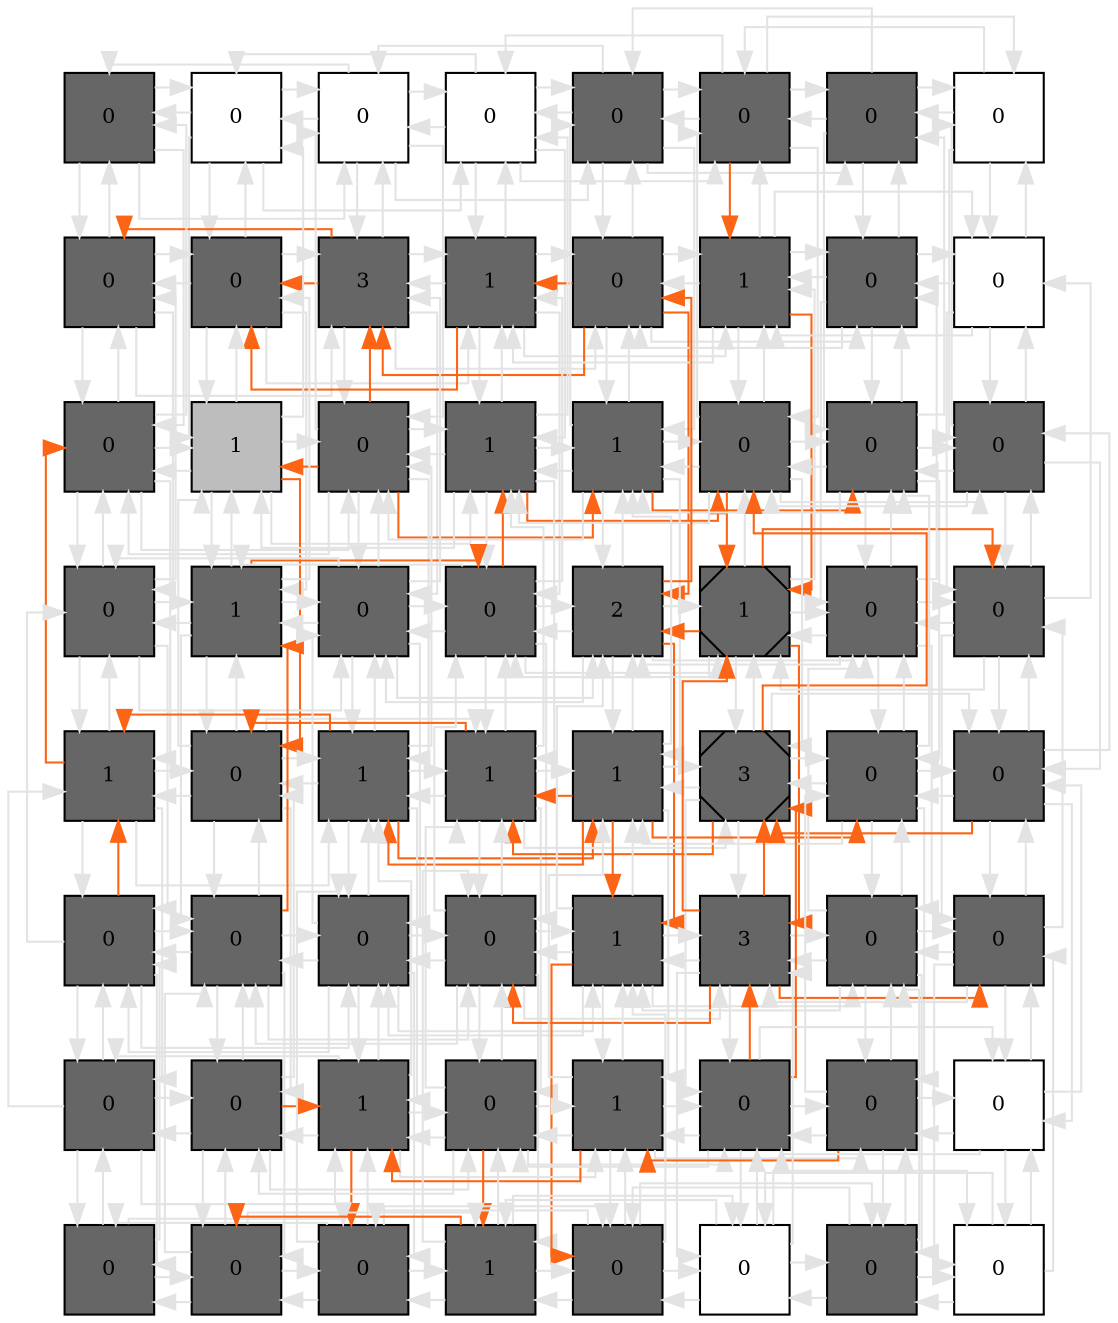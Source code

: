 digraph layout  {
rankdir=TB;
splines=ortho;
node [fixedsize=false, style=filled, width="0.6"];
edge [constraint=false];
0 [fillcolor="#666666", fontsize=10, label=0, shape=square, tooltip="name:  Growth_Arrest ,\nin_degree: 4,\nout_degree: 4"];
1 [fillcolor="#FFFFFF", fontsize=10, label=0, shape=square, tooltip="name: None,\nin_degree: 5,\nout_degree: 5"];
2 [fillcolor="#FFFFFF", fontsize=10, label=0, shape=square, tooltip="name: None,\nin_degree: 6,\nout_degree: 6"];
3 [fillcolor="#FFFFFF", fontsize=10, label=0, shape=square, tooltip="name: None,\nin_degree: 6,\nout_degree: 6"];
4 [fillcolor="#666666", fontsize=10, label=0, shape=square, tooltip="name:  ATM ,\nin_degree: 6,\nout_degree: 6"];
5 [fillcolor="#666666", fontsize=10, label=0, shape=square, tooltip="name:  TAOK ,\nin_degree: 6,\nout_degree: 6"];
6 [fillcolor="#666666", fontsize=10, label=0, shape=square, tooltip="name:  DNA_damage ,\nin_degree: 5,\nout_degree: 5"];
7 [fillcolor="#FFFFFF", fontsize=10, label=0, shape=square, tooltip="name: None,\nin_degree: 4,\nout_degree: 4"];
8 [fillcolor="#666666", fontsize=10, label=0, shape=square, tooltip="name:  p21 ,\nin_degree: 5,\nout_degree: 5"];
9 [fillcolor="#666666", fontsize=10, label=0, shape=square, tooltip="name:  MDM2 ,\nin_degree: 6,\nout_degree: 6"];
10 [fillcolor="#666666", fontsize=10, label=3, shape=square, tooltip="name:  PTEN ,\nin_degree: 7,\nout_degree: 7"];
11 [fillcolor="#666666", fontsize=10, label=1, shape=square, tooltip="name:  notMDM2 ,\nin_degree: 7,\nout_degree: 7"];
12 [fillcolor="#666666", fontsize=10, label=0, shape=square, tooltip="name:  p53 ,\nin_degree: 7,\nout_degree: 7"];
13 [fillcolor="#666666", fontsize=10, label=1, shape=square, tooltip="name:  notDUSP1 ,\nin_degree: 7,\nout_degree: 7"];
14 [fillcolor="#666666", fontsize=10, label=0, shape=square, tooltip="name:  DUSP1 ,\nin_degree: 6,\nout_degree: 6"];
15 [fillcolor="#FFFFFF", fontsize=10, label=0, shape=square, tooltip="name: None,\nin_degree: 5,\nout_degree: 5"];
16 [fillcolor="#666666", fontsize=10, label=0, shape=square, tooltip="name:  PDK1 ,\nin_degree: 6,\nout_degree: 6"];
17 [fillcolor="#bdbdbd", fontsize=10, label=1, shape=square, tooltip="name: None,\nin_degree: 7,\nout_degree: 7"];
18 [fillcolor="#666666", fontsize=10, label=0, shape=square, tooltip="name:  AKT ,\nin_degree: 8,\nout_degree: 8"];
19 [fillcolor="#666666", fontsize=10, label=1, shape=square, tooltip="name:  FOXO3 ,\nin_degree: 8,\nout_degree: 8"];
20 [fillcolor="#666666", fontsize=10, label=1, shape=square, tooltip="name:  Apoptosis ,\nin_degree: 8,\nout_degree: 8"];
21 [fillcolor="#666666", fontsize=10, label=0, shape=square, tooltip="name:  JNK ,\nin_degree: 8,\nout_degree: 8"];
22 [fillcolor="#666666", fontsize=10, label=0, shape=square, tooltip="name:  BCL2 ,\nin_degree: 7,\nout_degree: 7"];
23 [fillcolor="#666666", fontsize=10, label=0, shape=square, tooltip="name:  JUN ,\nin_degree: 6,\nout_degree: 6"];
24 [fillcolor="#666666", fontsize=10, label=0, shape=square, tooltip="name:  Proliferation ,\nin_degree: 6,\nout_degree: 6"];
25 [fillcolor="#666666", fontsize=10, label=1, shape=square, tooltip="name:  p14 ,\nin_degree: 7,\nout_degree: 7"];
26 [fillcolor="#666666", fontsize=10, label=0, shape=square, tooltip="name:  MYC ,\nin_degree: 8,\nout_degree: 8"];
27 [fillcolor="#666666", fontsize=10, label=0, shape=square, tooltip="name:  MAP3K1_3 ,\nin_degree: 8,\nout_degree: 8"];
28 [fillcolor="#666666", fontsize=10, label=2, shape=square, tooltip="name:  MSK ,\nin_degree: 8,\nout_degree: 8"];
29 [fillcolor="#666666", fontsize=10, label=1, shape=Msquare, tooltip="name:  p38 ,\nin_degree: 8,\nout_degree: 8"];
30 [fillcolor="#666666", fontsize=10, label=0, shape=square, tooltip="name:  CREB ,\nin_degree: 7,\nout_degree: 7"];
31 [fillcolor="#666666", fontsize=10, label=0, shape=square, tooltip="name:  ATF2 ,\nin_degree: 6,\nout_degree: 6"];
32 [fillcolor="#666666", fontsize=10, label=1, shape=square, tooltip="name:  p70 ,\nin_degree: 6,\nout_degree: 6"];
33 [fillcolor="#666666", fontsize=10, label=0, shape=square, tooltip="name:  RAF ,\nin_degree: 7,\nout_degree: 7"];
34 [fillcolor="#666666", fontsize=10, label=1, shape=square, tooltip="name:  RSK ,\nin_degree: 8,\nout_degree: 8"];
35 [fillcolor="#666666", fontsize=10, label=1, shape=square, tooltip="name:  MEK1_2 ,\nin_degree: 8,\nout_degree: 8"];
36 [fillcolor="#666666", fontsize=10, label=1, shape=square, tooltip="name:  ERK ,\nin_degree: 8,\nout_degree: 8"];
37 [fillcolor="#666666", fontsize=10, label=3, shape=Msquare, tooltip="name:  ELK1 ,\nin_degree: 8,\nout_degree: 8"];
38 [fillcolor="#666666", fontsize=10, label=0, shape=square, tooltip="name:  FOS ,\nin_degree: 7,\nout_degree: 7"];
39 [fillcolor="#666666", fontsize=10, label=0, shape=square, tooltip="name:  AP1 ,\nin_degree: 6,\nout_degree: 6"];
40 [fillcolor="#666666", fontsize=10, label=0, shape=square, tooltip="name:  PI3K ,\nin_degree: 6,\nout_degree: 6"];
41 [fillcolor="#666666", fontsize=10, label=0, shape=square, tooltip="name:  RAS ,\nin_degree: 7,\nout_degree: 7"];
42 [fillcolor="#666666", fontsize=10, label=0, shape=square, tooltip="name:  SOS ,\nin_degree: 8,\nout_degree: 8"];
43 [fillcolor="#666666", fontsize=10, label=0, shape=square, tooltip="name:  PPP2CA ,\nin_degree: 8,\nout_degree: 8"];
44 [fillcolor="#666666", fontsize=10, label=1, shape=square, tooltip="name:  GADD45 ,\nin_degree: 8,\nout_degree: 8"];
45 [fillcolor="#666666", fontsize=10, label=3, shape=square, tooltip="name:  MTK1 ,\nin_degree: 8,\nout_degree: 8"];
46 [fillcolor="#666666", fontsize=10, label=0, shape=square, tooltip="name:  SMAD ,\nin_degree: 7,\nout_degree: 7"];
47 [fillcolor="#666666", fontsize=10, label=0, shape=square, tooltip="name:  MAX ,\nin_degree: 6,\nout_degree: 6"];
48 [fillcolor="#666666", fontsize=10, label=0, shape=square, tooltip="name:  GAB1 ,\nin_degree: 5,\nout_degree: 5"];
49 [fillcolor="#666666", fontsize=10, label=0, shape=square, tooltip="name:  PKC ,\nin_degree: 6,\nout_degree: 6"];
50 [fillcolor="#666666", fontsize=10, label=1, shape=square, tooltip="name:  GRB2 ,\nin_degree: 7,\nout_degree: 7"];
51 [fillcolor="#666666", fontsize=10, label=0, shape=square, tooltip="name:  FGFR3 ,\nin_degree: 7,\nout_degree: 7"];
52 [fillcolor="#666666", fontsize=10, label=1, shape=square, tooltip="name:  FRS2 ,\nin_degree: 7,\nout_degree: 7"];
53 [fillcolor="#666666", fontsize=10, label=0, shape=square, tooltip="name:  TAK1 ,\nin_degree: 7,\nout_degree: 7"];
54 [fillcolor="#666666", fontsize=10, label=0, shape=square, tooltip="name:  TGFBR ,\nin_degree: 6,\nout_degree: 6"];
55 [fillcolor="#FFFFFF", fontsize=10, label=0, shape=square, tooltip="name: None,\nin_degree: 5,\nout_degree: 5"];
56 [fillcolor="#666666", fontsize=10, label=0, shape=square, tooltip="name:  EGFR_stimulus ,\nin_degree: 4,\nout_degree: 4"];
57 [fillcolor="#666666", fontsize=10, label=0, shape=square, tooltip="name:  PLCG ,\nin_degree: 5,\nout_degree: 5"];
58 [fillcolor="#666666", fontsize=10, label=0, shape=square, tooltip="name:  EGFR ,\nin_degree: 6,\nout_degree: 6"];
59 [fillcolor="#666666", fontsize=10, label=1, shape=square, tooltip="name:  FGFR3_stimulus ,\nin_degree: 6,\nout_degree: 6"];
60 [fillcolor="#666666", fontsize=10, label=0, shape=square, tooltip="name:  SPRY ,\nin_degree: 6,\nout_degree: 6"];
61 [fillcolor="#FFFFFF", fontsize=10, label=0, shape=square, tooltip="name: None,\nin_degree: 6,\nout_degree: 6"];
62 [fillcolor="#666666", fontsize=10, label=0, shape=square, tooltip="name:  TGFBR_stimulus ,\nin_degree: 5,\nout_degree: 5"];
63 [fillcolor="#FFFFFF", fontsize=10, label=0, shape=square, tooltip="name: None,\nin_degree: 4,\nout_degree: 4"];
0 -> 1  [color=grey89, style="penwidth(0.1)", tooltip=" ", weight=1];
0 -> 8  [color=grey89, style="penwidth(0.1)", tooltip=" ", weight=1];
0 -> 16  [color=grey89, style="penwidth(0.1)", tooltip=" ", weight=1];
0 -> 2  [color=grey89, style="penwidth(0.1)", tooltip=" ", weight=1];
1 -> 0  [color=grey89, style="penwidth(0.1)", tooltip=" ", weight=1];
1 -> 2  [color=grey89, style="penwidth(0.1)", tooltip=" ", weight=1];
1 -> 9  [color=grey89, style="penwidth(0.1)", tooltip=" ", weight=1];
1 -> 17  [color=grey89, style="penwidth(0.1)", tooltip=" ", weight=1];
1 -> 3  [color=grey89, style="penwidth(0.1)", tooltip=" ", weight=1];
2 -> 1  [color=grey89, style="penwidth(0.1)", tooltip=" ", weight=1];
2 -> 3  [color=grey89, style="penwidth(0.1)", tooltip=" ", weight=1];
2 -> 10  [color=grey89, style="penwidth(0.1)", tooltip=" ", weight=1];
2 -> 18  [color=grey89, style="penwidth(0.1)", tooltip=" ", weight=1];
2 -> 4  [color=grey89, style="penwidth(0.1)", tooltip=" ", weight=1];
2 -> 0  [color=grey89, style="penwidth(0.1)", tooltip=" ", weight=1];
3 -> 2  [color=grey89, style="penwidth(0.1)", tooltip=" ", weight=1];
3 -> 4  [color=grey89, style="penwidth(0.1)", tooltip=" ", weight=1];
3 -> 11  [color=grey89, style="penwidth(0.1)", tooltip=" ", weight=1];
3 -> 19  [color=grey89, style="penwidth(0.1)", tooltip=" ", weight=1];
3 -> 5  [color=grey89, style="penwidth(0.1)", tooltip=" ", weight=1];
3 -> 1  [color=grey89, style="penwidth(0.1)", tooltip=" ", weight=1];
4 -> 3  [color=grey89, style="penwidth(0.1)", tooltip=" ", weight=1];
4 -> 5  [color=grey89, style="penwidth(0.1)", tooltip=" ", weight=1];
4 -> 12  [color=grey89, style="penwidth(0.1)", tooltip=" ", weight=1];
4 -> 20  [color=grey89, style="penwidth(0.1)", tooltip=" ", weight=1];
4 -> 6  [color=grey89, style="penwidth(0.1)", tooltip=" ", weight=1];
4 -> 2  [color=grey89, style="penwidth(0.1)", tooltip=" ", weight=1];
5 -> 4  [color=grey89, style="penwidth(0.1)", tooltip=" ", weight=1];
5 -> 6  [color=grey89, style="penwidth(0.1)", tooltip=" ", weight=1];
5 -> 13  [color="#FB6515", style="penwidth(0.1)", tooltip="5( TAOK ) to 29( p38 )", weight=1];
5 -> 21  [color=grey89, style="penwidth(0.1)", tooltip=" ", weight=1];
5 -> 7  [color=grey89, style="penwidth(0.1)", tooltip=" ", weight=1];
5 -> 3  [color=grey89, style="penwidth(0.1)", tooltip=" ", weight=1];
6 -> 5  [color=grey89, style="penwidth(0.1)", tooltip=" ", weight=1];
6 -> 7  [color=grey89, style="penwidth(0.1)", tooltip=" ", weight=1];
6 -> 14  [color=grey89, style="penwidth(0.1)", tooltip=" ", weight=1];
6 -> 22  [color=grey89, style="penwidth(0.1)", tooltip=" ", weight=1];
6 -> 4  [color=grey89, style="penwidth(0.1)", tooltip=" ", weight=1];
7 -> 6  [color=grey89, style="penwidth(0.1)", tooltip=" ", weight=1];
7 -> 15  [color=grey89, style="penwidth(0.1)", tooltip=" ", weight=1];
7 -> 23  [color=grey89, style="penwidth(0.1)", tooltip=" ", weight=1];
7 -> 5  [color=grey89, style="penwidth(0.1)", tooltip=" ", weight=1];
8 -> 0  [color=grey89, style="penwidth(0.1)", tooltip=" ", weight=1];
8 -> 9  [color=grey89, style="penwidth(0.1)", tooltip=" ", weight=1];
8 -> 16  [color=grey89, style="penwidth(0.1)", tooltip=" ", weight=1];
8 -> 24  [color=grey89, style="penwidth(0.1)", tooltip=" ", weight=1];
8 -> 10  [color=grey89, style="penwidth(0.1)", tooltip=" ", weight=1];
9 -> 1  [color=grey89, style="penwidth(0.1)", tooltip=" ", weight=1];
9 -> 8  [color=grey89, style="penwidth(0.1)", tooltip=" ", weight=1];
9 -> 10  [color=grey89, style="penwidth(0.1)", tooltip=" ", weight=1];
9 -> 17  [color=grey89, style="penwidth(0.1)", tooltip=" ", weight=1];
9 -> 25  [color=grey89, style="penwidth(0.1)", tooltip=" ", weight=1];
9 -> 11  [color=grey89, style="penwidth(0.1)", tooltip=" ", weight=1];
10 -> 2  [color=grey89, style="penwidth(0.1)", tooltip=" ", weight=1];
10 -> 9  [color="#FB6515", style="penwidth(0.1)", tooltip="18( AKT ) to 9( MDM2 )", weight=1];
10 -> 11  [color=grey89, style="penwidth(0.1)", tooltip=" ", weight=1];
10 -> 18  [color=grey89, style="penwidth(0.1)", tooltip=" ", weight=1];
10 -> 26  [color=grey89, style="penwidth(0.1)", tooltip=" ", weight=1];
10 -> 12  [color=grey89, style="penwidth(0.1)", tooltip=" ", weight=1];
10 -> 8  [color="#FB6515", style="penwidth(0.1)", tooltip="18( AKT ) to 8( p21 )", weight=1];
11 -> 3  [color=grey89, style="penwidth(0.1)", tooltip=" ", weight=1];
11 -> 10  [color=grey89, style="penwidth(0.1)", tooltip=" ", weight=1];
11 -> 12  [color=grey89, style="penwidth(0.1)", tooltip=" ", weight=1];
11 -> 19  [color=grey89, style="penwidth(0.1)", tooltip=" ", weight=1];
11 -> 27  [color=grey89, style="penwidth(0.1)", tooltip=" ", weight=1];
11 -> 13  [color=grey89, style="penwidth(0.1)", tooltip=" ", weight=1];
11 -> 9  [color="#FB6515", style="penwidth(0.1)", tooltip="12( p53 ) to 9( MDM2 )", weight=1];
12 -> 4  [color=grey89, style="penwidth(0.1)", tooltip=" ", weight=1];
12 -> 11  [color="#FB6515", style="penwidth(0.1)", tooltip="12( p53 ) to 9( MDM2 )", weight=1];
12 -> 13  [color=grey89, style="penwidth(0.1)", tooltip=" ", weight=1];
12 -> 20  [color=grey89, style="penwidth(0.1)", tooltip=" ", weight=1];
12 -> 28  [color="#FB6515", style="penwidth(0.1)", tooltip="12( p53 ) to 44( GADD45 )", weight=1];
12 -> 14  [color=grey89, style="penwidth(0.1)", tooltip=" ", weight=1];
12 -> 10  [color="#FB6515", style="penwidth(0.1)", tooltip="12( p53 ) to 8( p21 )", weight=1];
13 -> 5  [color=grey89, style="penwidth(0.1)", tooltip=" ", weight=1];
13 -> 12  [color=grey89, style="penwidth(0.1)", tooltip=" ", weight=1];
13 -> 14  [color=grey89, style="penwidth(0.1)", tooltip=" ", weight=1];
13 -> 21  [color=grey89, style="penwidth(0.1)", tooltip=" ", weight=1];
13 -> 29  [color="#FB6515", style="penwidth(0.1)", tooltip="5( TAOK ) to 29( p38 )", weight=1];
13 -> 15  [color=grey89, style="penwidth(0.1)", tooltip=" ", weight=1];
13 -> 11  [color=grey89, style="penwidth(0.1)", tooltip=" ", weight=1];
14 -> 6  [color=grey89, style="penwidth(0.1)", tooltip=" ", weight=1];
14 -> 13  [color=grey89, style="penwidth(0.1)", tooltip=" ", weight=1];
14 -> 15  [color=grey89, style="penwidth(0.1)", tooltip=" ", weight=1];
14 -> 22  [color=grey89, style="penwidth(0.1)", tooltip=" ", weight=1];
14 -> 30  [color=grey89, style="penwidth(0.1)", tooltip=" ", weight=1];
14 -> 12  [color=grey89, style="penwidth(0.1)", tooltip=" ", weight=1];
15 -> 7  [color=grey89, style="penwidth(0.1)", tooltip=" ", weight=1];
15 -> 14  [color=grey89, style="penwidth(0.1)", tooltip=" ", weight=1];
15 -> 23  [color=grey89, style="penwidth(0.1)", tooltip=" ", weight=1];
15 -> 31  [color=grey89, style="penwidth(0.1)", tooltip=" ", weight=1];
15 -> 13  [color=grey89, style="penwidth(0.1)", tooltip=" ", weight=1];
16 -> 8  [color=grey89, style="penwidth(0.1)", tooltip=" ", weight=1];
16 -> 17  [color=grey89, style="penwidth(0.1)", tooltip=" ", weight=1];
16 -> 24  [color=grey89, style="penwidth(0.1)", tooltip=" ", weight=1];
16 -> 32  [color=grey89, style="penwidth(0.1)", tooltip=" ", weight=1];
16 -> 0  [color=grey89, style="penwidth(0.1)", tooltip=" ", weight=1];
16 -> 18  [color=grey89, style="penwidth(0.1)", tooltip=" ", weight=1];
17 -> 9  [color=grey89, style="penwidth(0.1)", tooltip=" ", weight=1];
17 -> 16  [color=grey89, style="penwidth(0.1)", tooltip=" ", weight=1];
17 -> 18  [color=grey89, style="penwidth(0.1)", tooltip=" ", weight=1];
17 -> 25  [color=grey89, style="penwidth(0.1)", tooltip=" ", weight=1];
17 -> 33  [color="#FB6515", style="penwidth(0.1)", tooltip="18( AKT ) to 33( RAF )", weight=1];
17 -> 1  [color=grey89, style="penwidth(0.1)", tooltip=" ", weight=1];
17 -> 19  [color=grey89, style="penwidth(0.1)", tooltip=" ", weight=1];
18 -> 10  [color="#FB6515", style="penwidth(0.1)", tooltip="18( AKT ) to 9( MDM2 )", weight=1];
18 -> 17  [color="#FB6515", style="penwidth(0.1)", tooltip="18( AKT ) to 33( RAF )", weight=1];
18 -> 19  [color=grey89, style="penwidth(0.1)", tooltip=" ", weight=1];
18 -> 26  [color=grey89, style="penwidth(0.1)", tooltip=" ", weight=1];
18 -> 34  [color=grey89, style="penwidth(0.1)", tooltip=" ", weight=1];
18 -> 2  [color=grey89, style="penwidth(0.1)", tooltip=" ", weight=1];
18 -> 20  [color="#FB6515", style="penwidth(0.1)", tooltip="18( AKT ) to 22( BCL2 )", weight=1];
18 -> 16  [color=grey89, style="penwidth(0.1)", tooltip=" ", weight=1];
19 -> 11  [color=grey89, style="penwidth(0.1)", tooltip=" ", weight=1];
19 -> 18  [color=grey89, style="penwidth(0.1)", tooltip=" ", weight=1];
19 -> 20  [color=grey89, style="penwidth(0.1)", tooltip=" ", weight=1];
19 -> 27  [color=grey89, style="penwidth(0.1)", tooltip=" ", weight=1];
19 -> 35  [color=grey89, style="penwidth(0.1)", tooltip=" ", weight=1];
19 -> 3  [color=grey89, style="penwidth(0.1)", tooltip=" ", weight=1];
19 -> 21  [color="#FB6515", style="penwidth(0.1)", tooltip="27( MAP3K1_3 ) to 21( JNK )", weight=1];
19 -> 17  [color=grey89, style="penwidth(0.1)", tooltip=" ", weight=1];
20 -> 12  [color=grey89, style="penwidth(0.1)", tooltip=" ", weight=1];
20 -> 19  [color=grey89, style="penwidth(0.1)", tooltip=" ", weight=1];
20 -> 21  [color=grey89, style="penwidth(0.1)", tooltip=" ", weight=1];
20 -> 28  [color=grey89, style="penwidth(0.1)", tooltip=" ", weight=1];
20 -> 36  [color=grey89, style="penwidth(0.1)", tooltip=" ", weight=1];
20 -> 4  [color=grey89, style="penwidth(0.1)", tooltip=" ", weight=1];
20 -> 22  [color="#FB6515", style="penwidth(0.1)", tooltip="18( AKT ) to 22( BCL2 )", weight=1];
20 -> 18  [color=grey89, style="penwidth(0.1)", tooltip=" ", weight=1];
21 -> 13  [color=grey89, style="penwidth(0.1)", tooltip=" ", weight=1];
21 -> 20  [color=grey89, style="penwidth(0.1)", tooltip=" ", weight=1];
21 -> 22  [color=grey89, style="penwidth(0.1)", tooltip=" ", weight=1];
21 -> 29  [color="#FB6515", style="penwidth(0.1)", tooltip="21( JNK ) to 31( ATF2 )", weight=1];
21 -> 37  [color=grey89, style="penwidth(0.1)", tooltip=" ", weight=1];
21 -> 5  [color=grey89, style="penwidth(0.1)", tooltip=" ", weight=1];
21 -> 23  [color=grey89, style="penwidth(0.1)", tooltip=" ", weight=1];
21 -> 19  [color=grey89, style="penwidth(0.1)", tooltip=" ", weight=1];
22 -> 14  [color=grey89, style="penwidth(0.1)", tooltip=" ", weight=1];
22 -> 21  [color=grey89, style="penwidth(0.1)", tooltip=" ", weight=1];
22 -> 23  [color=grey89, style="penwidth(0.1)", tooltip=" ", weight=1];
22 -> 30  [color=grey89, style="penwidth(0.1)", tooltip=" ", weight=1];
22 -> 38  [color=grey89, style="penwidth(0.1)", tooltip=" ", weight=1];
22 -> 6  [color=grey89, style="penwidth(0.1)", tooltip=" ", weight=1];
22 -> 20  [color=grey89, style="penwidth(0.1)", tooltip=" ", weight=1];
23 -> 15  [color=grey89, style="penwidth(0.1)", tooltip=" ", weight=1];
23 -> 22  [color=grey89, style="penwidth(0.1)", tooltip=" ", weight=1];
23 -> 31  [color=grey89, style="penwidth(0.1)", tooltip=" ", weight=1];
23 -> 39  [color=grey89, style="penwidth(0.1)", tooltip=" ", weight=1];
23 -> 7  [color=grey89, style="penwidth(0.1)", tooltip=" ", weight=1];
23 -> 21  [color=grey89, style="penwidth(0.1)", tooltip=" ", weight=1];
24 -> 16  [color=grey89, style="penwidth(0.1)", tooltip=" ", weight=1];
24 -> 25  [color=grey89, style="penwidth(0.1)", tooltip=" ", weight=1];
24 -> 32  [color=grey89, style="penwidth(0.1)", tooltip=" ", weight=1];
24 -> 40  [color=grey89, style="penwidth(0.1)", tooltip=" ", weight=1];
24 -> 8  [color=grey89, style="penwidth(0.1)", tooltip=" ", weight=1];
24 -> 26  [color=grey89, style="penwidth(0.1)", tooltip=" ", weight=1];
25 -> 17  [color=grey89, style="penwidth(0.1)", tooltip=" ", weight=1];
25 -> 24  [color=grey89, style="penwidth(0.1)", tooltip=" ", weight=1];
25 -> 26  [color=grey89, style="penwidth(0.1)", tooltip=" ", weight=1];
25 -> 33  [color=grey89, style="penwidth(0.1)", tooltip=" ", weight=1];
25 -> 41  [color=grey89, style="penwidth(0.1)", tooltip=" ", weight=1];
25 -> 9  [color=grey89, style="penwidth(0.1)", tooltip=" ", weight=1];
25 -> 27  [color="#FB6515", style="penwidth(0.1)", tooltip="41( RAS ) to 27( MAP3K1_3 )", weight=1];
26 -> 18  [color=grey89, style="penwidth(0.1)", tooltip=" ", weight=1];
26 -> 25  [color=grey89, style="penwidth(0.1)", tooltip=" ", weight=1];
26 -> 27  [color=grey89, style="penwidth(0.1)", tooltip=" ", weight=1];
26 -> 34  [color=grey89, style="penwidth(0.1)", tooltip=" ", weight=1];
26 -> 42  [color=grey89, style="penwidth(0.1)", tooltip=" ", weight=1];
26 -> 10  [color=grey89, style="penwidth(0.1)", tooltip=" ", weight=1];
26 -> 28  [color=grey89, style="penwidth(0.1)", tooltip=" ", weight=1];
26 -> 24  [color=grey89, style="penwidth(0.1)", tooltip=" ", weight=1];
27 -> 19  [color="#FB6515", style="penwidth(0.1)", tooltip="27( MAP3K1_3 ) to 21( JNK )", weight=1];
27 -> 26  [color=grey89, style="penwidth(0.1)", tooltip=" ", weight=1];
27 -> 28  [color=grey89, style="penwidth(0.1)", tooltip=" ", weight=1];
27 -> 35  [color=grey89, style="penwidth(0.1)", tooltip=" ", weight=1];
27 -> 43  [color=grey89, style="penwidth(0.1)", tooltip=" ", weight=1];
27 -> 11  [color=grey89, style="penwidth(0.1)", tooltip=" ", weight=1];
27 -> 29  [color=grey89, style="penwidth(0.1)", tooltip=" ", weight=1];
27 -> 25  [color=grey89, style="penwidth(0.1)", tooltip=" ", weight=1];
28 -> 20  [color=grey89, style="penwidth(0.1)", tooltip=" ", weight=1];
28 -> 27  [color=grey89, style="penwidth(0.1)", tooltip=" ", weight=1];
28 -> 29  [color=grey89, style="penwidth(0.1)", tooltip=" ", weight=1];
28 -> 36  [color=grey89, style="penwidth(0.1)", tooltip=" ", weight=1];
28 -> 44  [color="#FB6515", style="penwidth(0.1)", tooltip="12( p53 ) to 44( GADD45 )", weight=1];
28 -> 12  [color="#FB6515", style="penwidth(0.1)", tooltip="29( p38 ) to 12( p53 )", weight=1];
28 -> 30  [color=grey89, style="penwidth(0.1)", tooltip=" ", weight=1];
28 -> 26  [color=grey89, style="penwidth(0.1)", tooltip=" ", weight=1];
29 -> 21  [color=grey89, style="penwidth(0.1)", tooltip=" ", weight=1];
29 -> 28  [color="#FB6515", style="penwidth(0.1)", tooltip="29( p38 ) to 12( p53 )", weight=1];
29 -> 30  [color=grey89, style="penwidth(0.1)", tooltip=" ", weight=1];
29 -> 37  [color=grey89, style="penwidth(0.1)", tooltip=" ", weight=1];
29 -> 45  [color="#FB6515", style="penwidth(0.1)", tooltip="29( p38 ) to 43( PPP2CA )", weight=1];
29 -> 13  [color=grey89, style="penwidth(0.1)", tooltip=" ", weight=1];
29 -> 31  [color="#FB6515", style="penwidth(0.1)", tooltip="21( JNK ) to 31( ATF2 )", weight=1];
29 -> 27  [color=grey89, style="penwidth(0.1)", tooltip=" ", weight=1];
30 -> 22  [color=grey89, style="penwidth(0.1)", tooltip=" ", weight=1];
30 -> 29  [color=grey89, style="penwidth(0.1)", tooltip=" ", weight=1];
30 -> 31  [color=grey89, style="penwidth(0.1)", tooltip=" ", weight=1];
30 -> 38  [color=grey89, style="penwidth(0.1)", tooltip=" ", weight=1];
30 -> 46  [color=grey89, style="penwidth(0.1)", tooltip=" ", weight=1];
30 -> 14  [color=grey89, style="penwidth(0.1)", tooltip=" ", weight=1];
30 -> 28  [color=grey89, style="penwidth(0.1)", tooltip=" ", weight=1];
31 -> 23  [color=grey89, style="penwidth(0.1)", tooltip=" ", weight=1];
31 -> 30  [color=grey89, style="penwidth(0.1)", tooltip=" ", weight=1];
31 -> 39  [color=grey89, style="penwidth(0.1)", tooltip=" ", weight=1];
31 -> 47  [color=grey89, style="penwidth(0.1)", tooltip=" ", weight=1];
31 -> 15  [color=grey89, style="penwidth(0.1)", tooltip=" ", weight=1];
31 -> 29  [color=grey89, style="penwidth(0.1)", tooltip=" ", weight=1];
32 -> 24  [color=grey89, style="penwidth(0.1)", tooltip=" ", weight=1];
32 -> 33  [color=grey89, style="penwidth(0.1)", tooltip=" ", weight=1];
32 -> 40  [color=grey89, style="penwidth(0.1)", tooltip=" ", weight=1];
32 -> 48  [color=grey89, style="penwidth(0.1)", tooltip=" ", weight=1];
32 -> 16  [color="#FB6515", style="penwidth(0.1)", tooltip="40( PI3K ) to 16( PDK1 )", weight=1];
32 -> 34  [color=grey89, style="penwidth(0.1)", tooltip=" ", weight=1];
33 -> 25  [color=grey89, style="penwidth(0.1)", tooltip=" ", weight=1];
33 -> 32  [color=grey89, style="penwidth(0.1)", tooltip=" ", weight=1];
33 -> 34  [color=grey89, style="penwidth(0.1)", tooltip=" ", weight=1];
33 -> 41  [color=grey89, style="penwidth(0.1)", tooltip=" ", weight=1];
33 -> 49  [color=grey89, style="penwidth(0.1)", tooltip=" ", weight=1];
33 -> 17  [color=grey89, style="penwidth(0.1)", tooltip=" ", weight=1];
33 -> 35  [color=grey89, style="penwidth(0.1)", tooltip=" ", weight=1];
34 -> 26  [color=grey89, style="penwidth(0.1)", tooltip=" ", weight=1];
34 -> 33  [color=grey89, style="penwidth(0.1)", tooltip=" ", weight=1];
34 -> 35  [color=grey89, style="penwidth(0.1)", tooltip=" ", weight=1];
34 -> 42  [color=grey89, style="penwidth(0.1)", tooltip=" ", weight=1];
34 -> 50  [color=grey89, style="penwidth(0.1)", tooltip=" ", weight=1];
34 -> 18  [color=grey89, style="penwidth(0.1)", tooltip=" ", weight=1];
34 -> 36  [color="#FB6515", style="penwidth(0.1)", tooltip="34( RSK ) to 38( FOS )", weight=1];
34 -> 32  [color="#FB6515", style="penwidth(0.1)", tooltip="36( ERK ) to 32( p70 )", weight=1];
35 -> 27  [color=grey89, style="penwidth(0.1)", tooltip=" ", weight=1];
35 -> 34  [color=grey89, style="penwidth(0.1)", tooltip=" ", weight=1];
35 -> 36  [color=grey89, style="penwidth(0.1)", tooltip=" ", weight=1];
35 -> 43  [color=grey89, style="penwidth(0.1)", tooltip=" ", weight=1];
35 -> 51  [color=grey89, style="penwidth(0.1)", tooltip=" ", weight=1];
35 -> 19  [color=grey89, style="penwidth(0.1)", tooltip=" ", weight=1];
35 -> 37  [color=grey89, style="penwidth(0.1)", tooltip=" ", weight=1];
35 -> 33  [color="#FB6515", style="penwidth(0.1)", tooltip="36( ERK ) to 33( RAF )", weight=1];
36 -> 28  [color=grey89, style="penwidth(0.1)", tooltip=" ", weight=1];
36 -> 35  [color="#FB6515", style="penwidth(0.1)", tooltip="36( ERK ) to 33( RAF )", weight=1];
36 -> 37  [color=grey89, style="penwidth(0.1)", tooltip=" ", weight=1];
36 -> 44  [color="#FB6515", style="penwidth(0.1)", tooltip="36( ERK ) to 60( SPRY )", weight=1];
36 -> 52  [color=grey89, style="penwidth(0.1)", tooltip=" ", weight=1];
36 -> 20  [color=grey89, style="penwidth(0.1)", tooltip=" ", weight=1];
36 -> 38  [color="#FB6515", style="penwidth(0.1)", tooltip="34( RSK ) to 38( FOS )", weight=1];
36 -> 34  [color="#FB6515", style="penwidth(0.1)", tooltip="36( ERK ) to 32( p70 )", weight=1];
37 -> 29  [color=grey89, style="penwidth(0.1)", tooltip=" ", weight=1];
37 -> 36  [color=grey89, style="penwidth(0.1)", tooltip=" ", weight=1];
37 -> 38  [color=grey89, style="penwidth(0.1)", tooltip=" ", weight=1];
37 -> 45  [color=grey89, style="penwidth(0.1)", tooltip=" ", weight=1];
37 -> 53  [color=grey89, style="penwidth(0.1)", tooltip=" ", weight=1];
37 -> 21  [color="#FB6515", style="penwidth(0.1)", tooltip="45( MTK1 ) to 21( JNK )", weight=1];
37 -> 39  [color=grey89, style="penwidth(0.1)", tooltip=" ", weight=1];
37 -> 35  [color="#FB6515", style="penwidth(0.1)", tooltip="39( AP1 ) to 35( MEK1_2 )", weight=1];
38 -> 30  [color=grey89, style="penwidth(0.1)", tooltip=" ", weight=1];
38 -> 37  [color=grey89, style="penwidth(0.1)", tooltip=" ", weight=1];
38 -> 39  [color=grey89, style="penwidth(0.1)", tooltip=" ", weight=1];
38 -> 46  [color=grey89, style="penwidth(0.1)", tooltip=" ", weight=1];
38 -> 54  [color=grey89, style="penwidth(0.1)", tooltip=" ", weight=1];
38 -> 22  [color=grey89, style="penwidth(0.1)", tooltip=" ", weight=1];
38 -> 36  [color=grey89, style="penwidth(0.1)", tooltip=" ", weight=1];
39 -> 31  [color=grey89, style="penwidth(0.1)", tooltip=" ", weight=1];
39 -> 38  [color=grey89, style="penwidth(0.1)", tooltip=" ", weight=1];
39 -> 47  [color=grey89, style="penwidth(0.1)", tooltip=" ", weight=1];
39 -> 55  [color=grey89, style="penwidth(0.1)", tooltip=" ", weight=1];
39 -> 23  [color=grey89, style="penwidth(0.1)", tooltip=" ", weight=1];
39 -> 37  [color="#FB6515", style="penwidth(0.1)", tooltip="39( AP1 ) to 35( MEK1_2 )", weight=1];
40 -> 32  [color="#FB6515", style="penwidth(0.1)", tooltip="40( PI3K ) to 16( PDK1 )", weight=1];
40 -> 41  [color=grey89, style="penwidth(0.1)", tooltip=" ", weight=1];
40 -> 48  [color=grey89, style="penwidth(0.1)", tooltip=" ", weight=1];
40 -> 56  [color=grey89, style="penwidth(0.1)", tooltip=" ", weight=1];
40 -> 24  [color=grey89, style="penwidth(0.1)", tooltip=" ", weight=1];
40 -> 42  [color=grey89, style="penwidth(0.1)", tooltip=" ", weight=1];
41 -> 33  [color=grey89, style="penwidth(0.1)", tooltip=" ", weight=1];
41 -> 40  [color=grey89, style="penwidth(0.1)", tooltip=" ", weight=1];
41 -> 42  [color=grey89, style="penwidth(0.1)", tooltip=" ", weight=1];
41 -> 49  [color=grey89, style="penwidth(0.1)", tooltip=" ", weight=1];
41 -> 57  [color=grey89, style="penwidth(0.1)", tooltip=" ", weight=1];
41 -> 25  [color="#FB6515", style="penwidth(0.1)", tooltip="41( RAS ) to 27( MAP3K1_3 )", weight=1];
41 -> 43  [color=grey89, style="penwidth(0.1)", tooltip=" ", weight=1];
42 -> 34  [color=grey89, style="penwidth(0.1)", tooltip=" ", weight=1];
42 -> 41  [color=grey89, style="penwidth(0.1)", tooltip=" ", weight=1];
42 -> 43  [color=grey89, style="penwidth(0.1)", tooltip=" ", weight=1];
42 -> 50  [color=grey89, style="penwidth(0.1)", tooltip=" ", weight=1];
42 -> 58  [color=grey89, style="penwidth(0.1)", tooltip=" ", weight=1];
42 -> 26  [color=grey89, style="penwidth(0.1)", tooltip=" ", weight=1];
42 -> 44  [color=grey89, style="penwidth(0.1)", tooltip=" ", weight=1];
42 -> 40  [color=grey89, style="penwidth(0.1)", tooltip=" ", weight=1];
43 -> 35  [color=grey89, style="penwidth(0.1)", tooltip=" ", weight=1];
43 -> 42  [color=grey89, style="penwidth(0.1)", tooltip=" ", weight=1];
43 -> 44  [color=grey89, style="penwidth(0.1)", tooltip=" ", weight=1];
43 -> 51  [color=grey89, style="penwidth(0.1)", tooltip=" ", weight=1];
43 -> 59  [color=grey89, style="penwidth(0.1)", tooltip=" ", weight=1];
43 -> 27  [color=grey89, style="penwidth(0.1)", tooltip=" ", weight=1];
43 -> 45  [color=grey89, style="penwidth(0.1)", tooltip=" ", weight=1];
43 -> 41  [color=grey89, style="penwidth(0.1)", tooltip=" ", weight=1];
44 -> 36  [color=grey89, style="penwidth(0.1)", tooltip=" ", weight=1];
44 -> 43  [color=grey89, style="penwidth(0.1)", tooltip=" ", weight=1];
44 -> 45  [color=grey89, style="penwidth(0.1)", tooltip=" ", weight=1];
44 -> 52  [color=grey89, style="penwidth(0.1)", tooltip=" ", weight=1];
44 -> 60  [color="#FB6515", style="penwidth(0.1)", tooltip="36( ERK ) to 60( SPRY )", weight=1];
44 -> 28  [color=grey89, style="penwidth(0.1)", tooltip=" ", weight=1];
44 -> 46  [color=grey89, style="penwidth(0.1)", tooltip=" ", weight=1];
44 -> 42  [color=grey89, style="penwidth(0.1)", tooltip=" ", weight=1];
45 -> 37  [color="#FB6515", style="penwidth(0.1)", tooltip="45( MTK1 ) to 21( JNK )", weight=1];
45 -> 44  [color=grey89, style="penwidth(0.1)", tooltip=" ", weight=1];
45 -> 46  [color=grey89, style="penwidth(0.1)", tooltip=" ", weight=1];
45 -> 53  [color=grey89, style="penwidth(0.1)", tooltip=" ", weight=1];
45 -> 61  [color=grey89, style="penwidth(0.1)", tooltip=" ", weight=1];
45 -> 29  [color="#FB6515", style="penwidth(0.1)", tooltip="53( TAK1 ) to 29( p38 )", weight=1];
45 -> 47  [color="#FB6515", style="penwidth(0.1)", tooltip="29( p38 ) to 47( MAX )", weight=1];
45 -> 43  [color="#FB6515", style="penwidth(0.1)", tooltip="29( p38 ) to 43( PPP2CA )", weight=1];
46 -> 38  [color=grey89, style="penwidth(0.1)", tooltip=" ", weight=1];
46 -> 45  [color=grey89, style="penwidth(0.1)", tooltip=" ", weight=1];
46 -> 47  [color=grey89, style="penwidth(0.1)", tooltip=" ", weight=1];
46 -> 54  [color=grey89, style="penwidth(0.1)", tooltip=" ", weight=1];
46 -> 62  [color=grey89, style="penwidth(0.1)", tooltip=" ", weight=1];
46 -> 30  [color=grey89, style="penwidth(0.1)", tooltip=" ", weight=1];
46 -> 44  [color=grey89, style="penwidth(0.1)", tooltip=" ", weight=1];
47 -> 39  [color=grey89, style="penwidth(0.1)", tooltip=" ", weight=1];
47 -> 46  [color=grey89, style="penwidth(0.1)", tooltip=" ", weight=1];
47 -> 55  [color=grey89, style="penwidth(0.1)", tooltip=" ", weight=1];
47 -> 63  [color=grey89, style="penwidth(0.1)", tooltip=" ", weight=1];
47 -> 31  [color=grey89, style="penwidth(0.1)", tooltip=" ", weight=1];
47 -> 45  [color=grey89, style="penwidth(0.1)", tooltip=" ", weight=1];
48 -> 40  [color=grey89, style="penwidth(0.1)", tooltip=" ", weight=1];
48 -> 49  [color=grey89, style="penwidth(0.1)", tooltip=" ", weight=1];
48 -> 56  [color=grey89, style="penwidth(0.1)", tooltip=" ", weight=1];
48 -> 32  [color=grey89, style="penwidth(0.1)", tooltip=" ", weight=1];
48 -> 50  [color=grey89, style="penwidth(0.1)", tooltip=" ", weight=1];
49 -> 41  [color=grey89, style="penwidth(0.1)", tooltip=" ", weight=1];
49 -> 48  [color=grey89, style="penwidth(0.1)", tooltip=" ", weight=1];
49 -> 50  [color="#FB6515", style="penwidth(0.1)", tooltip="49( PKC ) to 58( EGFR )", weight=1];
49 -> 57  [color=grey89, style="penwidth(0.1)", tooltip=" ", weight=1];
49 -> 33  [color=grey89, style="penwidth(0.1)", tooltip=" ", weight=1];
49 -> 51  [color=grey89, style="penwidth(0.1)", tooltip=" ", weight=1];
50 -> 42  [color=grey89, style="penwidth(0.1)", tooltip=" ", weight=1];
50 -> 49  [color=grey89, style="penwidth(0.1)", tooltip=" ", weight=1];
50 -> 51  [color=grey89, style="penwidth(0.1)", tooltip=" ", weight=1];
50 -> 58  [color="#FB6515", style="penwidth(0.1)", tooltip="49( PKC ) to 58( EGFR )", weight=1];
50 -> 34  [color=grey89, style="penwidth(0.1)", tooltip=" ", weight=1];
50 -> 52  [color=grey89, style="penwidth(0.1)", tooltip=" ", weight=1];
50 -> 48  [color=grey89, style="penwidth(0.1)", tooltip=" ", weight=1];
51 -> 43  [color=grey89, style="penwidth(0.1)", tooltip=" ", weight=1];
51 -> 50  [color=grey89, style="penwidth(0.1)", tooltip=" ", weight=1];
51 -> 52  [color=grey89, style="penwidth(0.1)", tooltip=" ", weight=1];
51 -> 59  [color="#FB6515", style="penwidth(0.1)", tooltip="51( FGFR3 ) to 57( PLCG )", weight=1];
51 -> 35  [color=grey89, style="penwidth(0.1)", tooltip=" ", weight=1];
51 -> 53  [color=grey89, style="penwidth(0.1)", tooltip=" ", weight=1];
51 -> 49  [color=grey89, style="penwidth(0.1)", tooltip=" ", weight=1];
52 -> 44  [color=grey89, style="penwidth(0.1)", tooltip=" ", weight=1];
52 -> 51  [color=grey89, style="penwidth(0.1)", tooltip=" ", weight=1];
52 -> 53  [color=grey89, style="penwidth(0.1)", tooltip=" ", weight=1];
52 -> 60  [color=grey89, style="penwidth(0.1)", tooltip=" ", weight=1];
52 -> 36  [color=grey89, style="penwidth(0.1)", tooltip=" ", weight=1];
52 -> 54  [color=grey89, style="penwidth(0.1)", tooltip=" ", weight=1];
52 -> 50  [color="#FB6515", style="penwidth(0.1)", tooltip="54( TGFBR ) to 50( GRB2 )", weight=1];
53 -> 45  [color="#FB6515", style="penwidth(0.1)", tooltip="53( TAK1 ) to 29( p38 )", weight=1];
53 -> 52  [color=grey89, style="penwidth(0.1)", tooltip=" ", weight=1];
53 -> 54  [color=grey89, style="penwidth(0.1)", tooltip=" ", weight=1];
53 -> 61  [color=grey89, style="penwidth(0.1)", tooltip=" ", weight=1];
53 -> 37  [color="#FB6515", style="penwidth(0.1)", tooltip="53( TAK1 ) to 21( JNK )", weight=1];
53 -> 55  [color=grey89, style="penwidth(0.1)", tooltip=" ", weight=1];
53 -> 51  [color=grey89, style="penwidth(0.1)", tooltip=" ", weight=1];
54 -> 46  [color=grey89, style="penwidth(0.1)", tooltip=" ", weight=1];
54 -> 53  [color=grey89, style="penwidth(0.1)", tooltip=" ", weight=1];
54 -> 55  [color=grey89, style="penwidth(0.1)", tooltip=" ", weight=1];
54 -> 62  [color=grey89, style="penwidth(0.1)", tooltip=" ", weight=1];
54 -> 38  [color=grey89, style="penwidth(0.1)", tooltip=" ", weight=1];
54 -> 52  [color="#FB6515", style="penwidth(0.1)", tooltip="54( TGFBR ) to 50( GRB2 )", weight=1];
55 -> 47  [color=grey89, style="penwidth(0.1)", tooltip=" ", weight=1];
55 -> 54  [color=grey89, style="penwidth(0.1)", tooltip=" ", weight=1];
55 -> 63  [color=grey89, style="penwidth(0.1)", tooltip=" ", weight=1];
55 -> 39  [color=grey89, style="penwidth(0.1)", tooltip=" ", weight=1];
55 -> 53  [color=grey89, style="penwidth(0.1)", tooltip=" ", weight=1];
56 -> 48  [color=grey89, style="penwidth(0.1)", tooltip=" ", weight=1];
56 -> 57  [color=grey89, style="penwidth(0.1)", tooltip=" ", weight=1];
56 -> 40  [color=grey89, style="penwidth(0.1)", tooltip=" ", weight=1];
56 -> 58  [color=grey89, style="penwidth(0.1)", tooltip=" ", weight=1];
57 -> 49  [color=grey89, style="penwidth(0.1)", tooltip=" ", weight=1];
57 -> 56  [color=grey89, style="penwidth(0.1)", tooltip=" ", weight=1];
57 -> 58  [color=grey89, style="penwidth(0.1)", tooltip=" ", weight=1];
57 -> 41  [color=grey89, style="penwidth(0.1)", tooltip=" ", weight=1];
57 -> 59  [color=grey89, style="penwidth(0.1)", tooltip=" ", weight=1];
58 -> 50  [color=grey89, style="penwidth(0.1)", tooltip=" ", weight=1];
58 -> 57  [color=grey89, style="penwidth(0.1)", tooltip=" ", weight=1];
58 -> 59  [color=grey89, style="penwidth(0.1)", tooltip=" ", weight=1];
58 -> 42  [color=grey89, style="penwidth(0.1)", tooltip=" ", weight=1];
58 -> 60  [color=grey89, style="penwidth(0.1)", tooltip=" ", weight=1];
58 -> 56  [color=grey89, style="penwidth(0.1)", tooltip=" ", weight=1];
59 -> 51  [color=grey89, style="penwidth(0.1)", tooltip=" ", weight=1];
59 -> 58  [color=grey89, style="penwidth(0.1)", tooltip=" ", weight=1];
59 -> 60  [color=grey89, style="penwidth(0.1)", tooltip=" ", weight=1];
59 -> 43  [color=grey89, style="penwidth(0.1)", tooltip=" ", weight=1];
59 -> 61  [color=grey89, style="penwidth(0.1)", tooltip=" ", weight=1];
59 -> 57  [color="#FB6515", style="penwidth(0.1)", tooltip="51( FGFR3 ) to 57( PLCG )", weight=1];
60 -> 52  [color=grey89, style="penwidth(0.1)", tooltip=" ", weight=1];
60 -> 59  [color=grey89, style="penwidth(0.1)", tooltip=" ", weight=1];
60 -> 61  [color=grey89, style="penwidth(0.1)", tooltip=" ", weight=1];
60 -> 44  [color=grey89, style="penwidth(0.1)", tooltip=" ", weight=1];
60 -> 62  [color=grey89, style="penwidth(0.1)", tooltip=" ", weight=1];
60 -> 58  [color=grey89, style="penwidth(0.1)", tooltip=" ", weight=1];
61 -> 53  [color=grey89, style="penwidth(0.1)", tooltip=" ", weight=1];
61 -> 60  [color=grey89, style="penwidth(0.1)", tooltip=" ", weight=1];
61 -> 62  [color=grey89, style="penwidth(0.1)", tooltip=" ", weight=1];
61 -> 45  [color=grey89, style="penwidth(0.1)", tooltip=" ", weight=1];
61 -> 63  [color=grey89, style="penwidth(0.1)", tooltip=" ", weight=1];
61 -> 59  [color=grey89, style="penwidth(0.1)", tooltip=" ", weight=1];
62 -> 54  [color=grey89, style="penwidth(0.1)", tooltip=" ", weight=1];
62 -> 61  [color=grey89, style="penwidth(0.1)", tooltip=" ", weight=1];
62 -> 63  [color=grey89, style="penwidth(0.1)", tooltip=" ", weight=1];
62 -> 46  [color=grey89, style="penwidth(0.1)", tooltip=" ", weight=1];
62 -> 60  [color=grey89, style="penwidth(0.1)", tooltip=" ", weight=1];
63 -> 55  [color=grey89, style="penwidth(0.1)", tooltip=" ", weight=1];
63 -> 62  [color=grey89, style="penwidth(0.1)", tooltip=" ", weight=1];
63 -> 47  [color=grey89, style="penwidth(0.1)", tooltip=" ", weight=1];
63 -> 61  [color=grey89, style="penwidth(0.1)", tooltip=" ", weight=1];
edge [constraint=true, style=invis];

0 -> 8 -> 16 -> 24 -> 32 -> 40 -> 48 -> 56;
1 -> 9 -> 17 -> 25 -> 33 -> 41 -> 49 -> 57;
2 -> 10 -> 18 -> 26 -> 34 -> 42 -> 50 -> 58;
3 -> 11 -> 19 -> 27 -> 35 -> 43 -> 51 -> 59;
4 -> 12 -> 20 -> 28 -> 36 -> 44 -> 52 -> 60;
5 -> 13 -> 21 -> 29 -> 37 -> 45 -> 53 -> 61;
6 -> 14 -> 22 -> 30 -> 38 -> 46 -> 54 -> 62;
7 -> 15 -> 23 -> 31 -> 39 -> 47 -> 55 -> 63;
rank = same {0 -> 1 -> 2 -> 3 -> 4 -> 5 -> 6 -> 7};
rank = same {8 -> 9 -> 10 -> 11 -> 12 -> 13 -> 14 -> 15};
rank = same {16 -> 17 -> 18 -> 19 -> 20 -> 21 -> 22 -> 23};
rank = same {24 -> 25 -> 26 -> 27 -> 28 -> 29 -> 30 -> 31};
rank = same {32 -> 33 -> 34 -> 35 -> 36 -> 37 -> 38 -> 39};
rank = same {40 -> 41 -> 42 -> 43 -> 44 -> 45 -> 46 -> 47};
rank = same {48 -> 49 -> 50 -> 51 -> 52 -> 53 -> 54 -> 55};
rank = same {56 -> 57 -> 58 -> 59 -> 60 -> 61 -> 62 -> 63};
}
